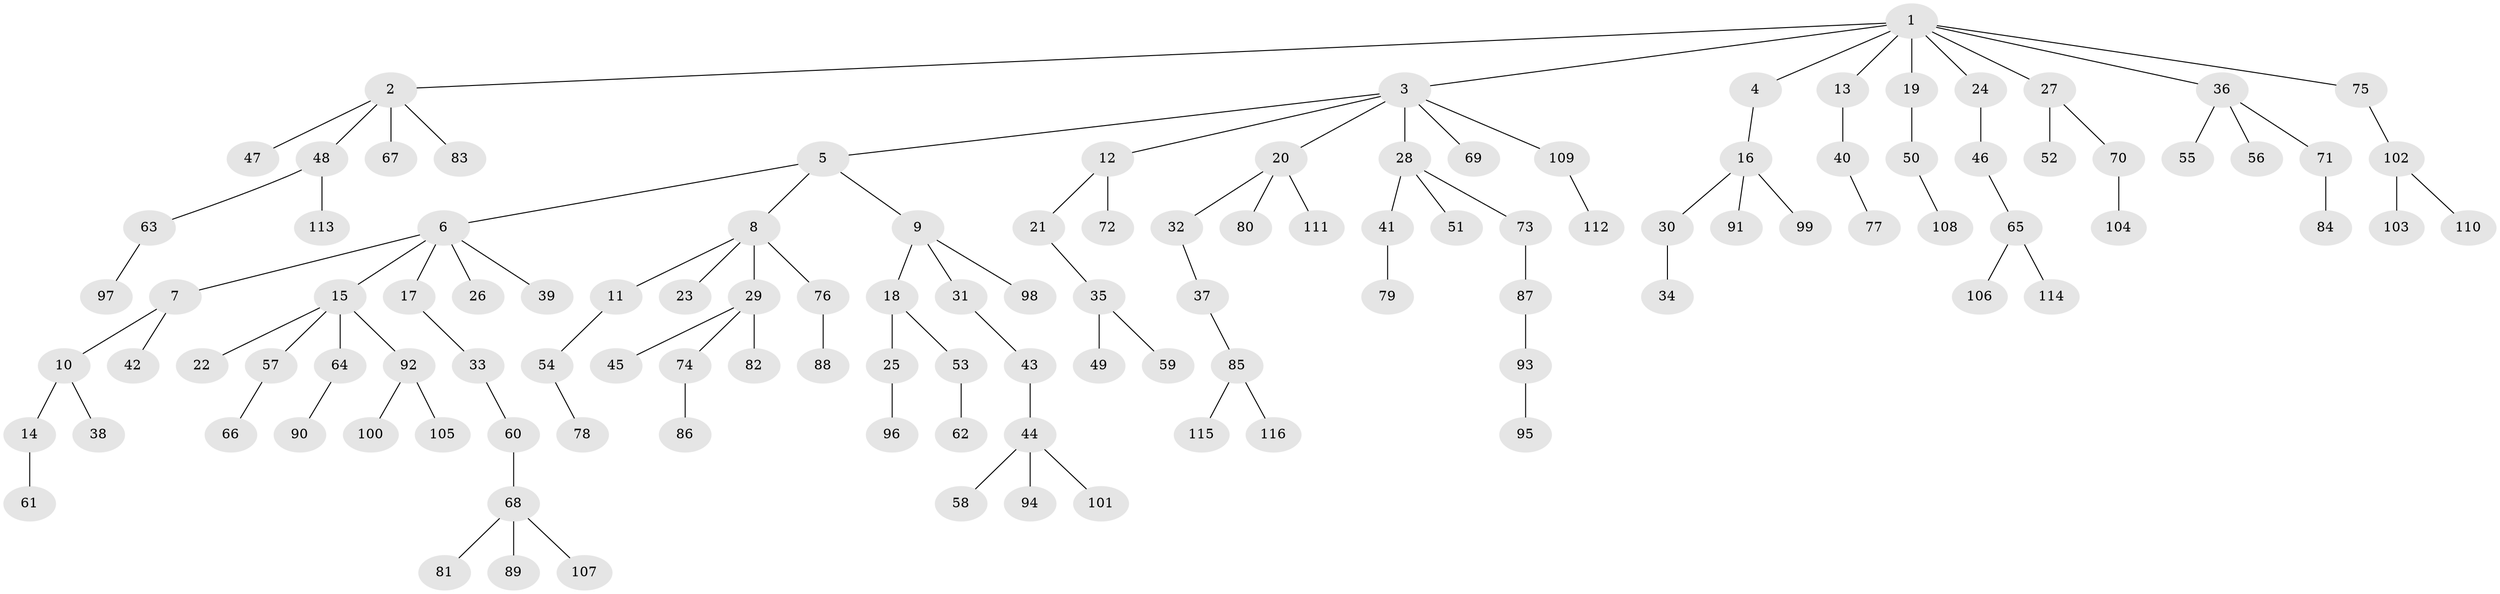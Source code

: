 // Generated by graph-tools (version 1.1) at 2025/15/03/09/25 04:15:25]
// undirected, 116 vertices, 115 edges
graph export_dot {
graph [start="1"]
  node [color=gray90,style=filled];
  1;
  2;
  3;
  4;
  5;
  6;
  7;
  8;
  9;
  10;
  11;
  12;
  13;
  14;
  15;
  16;
  17;
  18;
  19;
  20;
  21;
  22;
  23;
  24;
  25;
  26;
  27;
  28;
  29;
  30;
  31;
  32;
  33;
  34;
  35;
  36;
  37;
  38;
  39;
  40;
  41;
  42;
  43;
  44;
  45;
  46;
  47;
  48;
  49;
  50;
  51;
  52;
  53;
  54;
  55;
  56;
  57;
  58;
  59;
  60;
  61;
  62;
  63;
  64;
  65;
  66;
  67;
  68;
  69;
  70;
  71;
  72;
  73;
  74;
  75;
  76;
  77;
  78;
  79;
  80;
  81;
  82;
  83;
  84;
  85;
  86;
  87;
  88;
  89;
  90;
  91;
  92;
  93;
  94;
  95;
  96;
  97;
  98;
  99;
  100;
  101;
  102;
  103;
  104;
  105;
  106;
  107;
  108;
  109;
  110;
  111;
  112;
  113;
  114;
  115;
  116;
  1 -- 2;
  1 -- 3;
  1 -- 4;
  1 -- 13;
  1 -- 19;
  1 -- 24;
  1 -- 27;
  1 -- 36;
  1 -- 75;
  2 -- 47;
  2 -- 48;
  2 -- 67;
  2 -- 83;
  3 -- 5;
  3 -- 12;
  3 -- 20;
  3 -- 28;
  3 -- 69;
  3 -- 109;
  4 -- 16;
  5 -- 6;
  5 -- 8;
  5 -- 9;
  6 -- 7;
  6 -- 15;
  6 -- 17;
  6 -- 26;
  6 -- 39;
  7 -- 10;
  7 -- 42;
  8 -- 11;
  8 -- 23;
  8 -- 29;
  8 -- 76;
  9 -- 18;
  9 -- 31;
  9 -- 98;
  10 -- 14;
  10 -- 38;
  11 -- 54;
  12 -- 21;
  12 -- 72;
  13 -- 40;
  14 -- 61;
  15 -- 22;
  15 -- 57;
  15 -- 64;
  15 -- 92;
  16 -- 30;
  16 -- 91;
  16 -- 99;
  17 -- 33;
  18 -- 25;
  18 -- 53;
  19 -- 50;
  20 -- 32;
  20 -- 80;
  20 -- 111;
  21 -- 35;
  24 -- 46;
  25 -- 96;
  27 -- 52;
  27 -- 70;
  28 -- 41;
  28 -- 51;
  28 -- 73;
  29 -- 45;
  29 -- 74;
  29 -- 82;
  30 -- 34;
  31 -- 43;
  32 -- 37;
  33 -- 60;
  35 -- 49;
  35 -- 59;
  36 -- 55;
  36 -- 56;
  36 -- 71;
  37 -- 85;
  40 -- 77;
  41 -- 79;
  43 -- 44;
  44 -- 58;
  44 -- 94;
  44 -- 101;
  46 -- 65;
  48 -- 63;
  48 -- 113;
  50 -- 108;
  53 -- 62;
  54 -- 78;
  57 -- 66;
  60 -- 68;
  63 -- 97;
  64 -- 90;
  65 -- 106;
  65 -- 114;
  68 -- 81;
  68 -- 89;
  68 -- 107;
  70 -- 104;
  71 -- 84;
  73 -- 87;
  74 -- 86;
  75 -- 102;
  76 -- 88;
  85 -- 115;
  85 -- 116;
  87 -- 93;
  92 -- 100;
  92 -- 105;
  93 -- 95;
  102 -- 103;
  102 -- 110;
  109 -- 112;
}
